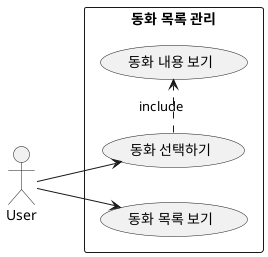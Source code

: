 @startuml
left to right direction
actor "User" as fc
rectangle "동화 목록 관리" {
    usecase "동화 목록 보기" as UC1
    usecase "동화 선택하기" as UC2
    usecase "동화 내용 보기" as UC3
    (UC2) .> (UC3) : include
}
fc --> UC1
fc --> UC2
@enduml
